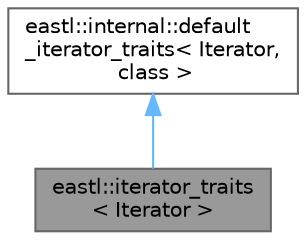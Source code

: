 digraph "eastl::iterator_traits&lt; Iterator &gt;"
{
 // LATEX_PDF_SIZE
  bgcolor="transparent";
  edge [fontname=Helvetica,fontsize=10,labelfontname=Helvetica,labelfontsize=10];
  node [fontname=Helvetica,fontsize=10,shape=box,height=0.2,width=0.4];
  Node1 [id="Node000001",label="eastl::iterator_traits\l\< Iterator \>",height=0.2,width=0.4,color="gray40", fillcolor="grey60", style="filled", fontcolor="black",tooltip=" "];
  Node2 -> Node1 [id="edge1_Node000001_Node000002",dir="back",color="steelblue1",style="solid",tooltip=" "];
  Node2 [id="Node000002",label="eastl::internal::default\l_iterator_traits\< Iterator,\l class \>",height=0.2,width=0.4,color="gray40", fillcolor="white", style="filled",URL="$structeastl_1_1internal_1_1default__iterator__traits.html",tooltip=" "];
}
